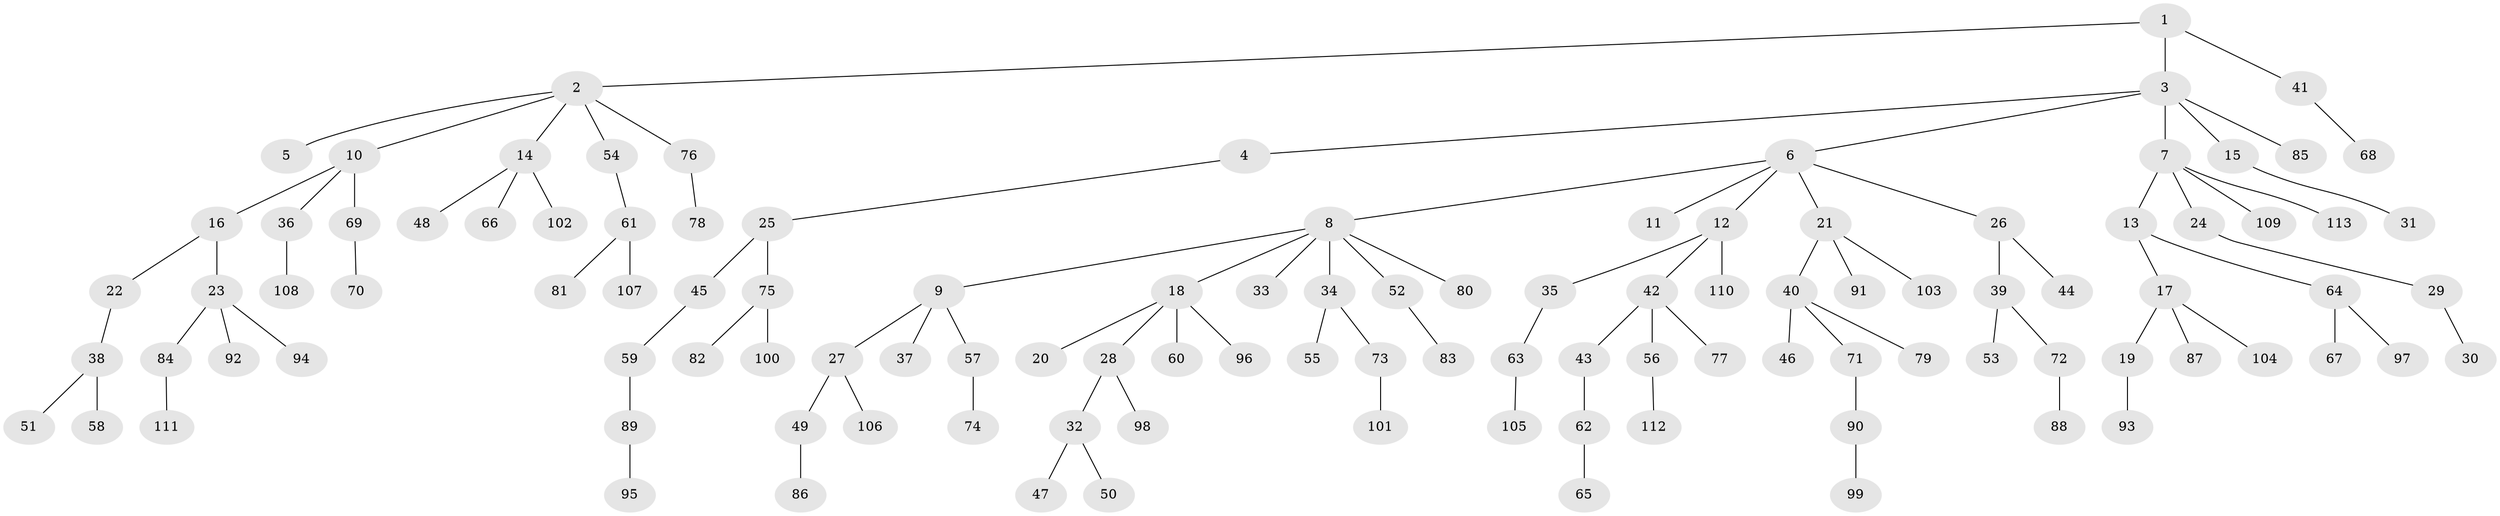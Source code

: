 // Generated by graph-tools (version 1.1) at 2025/36/03/09/25 02:36:42]
// undirected, 113 vertices, 112 edges
graph export_dot {
graph [start="1"]
  node [color=gray90,style=filled];
  1;
  2;
  3;
  4;
  5;
  6;
  7;
  8;
  9;
  10;
  11;
  12;
  13;
  14;
  15;
  16;
  17;
  18;
  19;
  20;
  21;
  22;
  23;
  24;
  25;
  26;
  27;
  28;
  29;
  30;
  31;
  32;
  33;
  34;
  35;
  36;
  37;
  38;
  39;
  40;
  41;
  42;
  43;
  44;
  45;
  46;
  47;
  48;
  49;
  50;
  51;
  52;
  53;
  54;
  55;
  56;
  57;
  58;
  59;
  60;
  61;
  62;
  63;
  64;
  65;
  66;
  67;
  68;
  69;
  70;
  71;
  72;
  73;
  74;
  75;
  76;
  77;
  78;
  79;
  80;
  81;
  82;
  83;
  84;
  85;
  86;
  87;
  88;
  89;
  90;
  91;
  92;
  93;
  94;
  95;
  96;
  97;
  98;
  99;
  100;
  101;
  102;
  103;
  104;
  105;
  106;
  107;
  108;
  109;
  110;
  111;
  112;
  113;
  1 -- 2;
  1 -- 3;
  1 -- 41;
  2 -- 5;
  2 -- 10;
  2 -- 14;
  2 -- 54;
  2 -- 76;
  3 -- 4;
  3 -- 6;
  3 -- 7;
  3 -- 15;
  3 -- 85;
  4 -- 25;
  6 -- 8;
  6 -- 11;
  6 -- 12;
  6 -- 21;
  6 -- 26;
  7 -- 13;
  7 -- 24;
  7 -- 109;
  7 -- 113;
  8 -- 9;
  8 -- 18;
  8 -- 33;
  8 -- 34;
  8 -- 52;
  8 -- 80;
  9 -- 27;
  9 -- 37;
  9 -- 57;
  10 -- 16;
  10 -- 36;
  10 -- 69;
  12 -- 35;
  12 -- 42;
  12 -- 110;
  13 -- 17;
  13 -- 64;
  14 -- 48;
  14 -- 66;
  14 -- 102;
  15 -- 31;
  16 -- 22;
  16 -- 23;
  17 -- 19;
  17 -- 87;
  17 -- 104;
  18 -- 20;
  18 -- 28;
  18 -- 60;
  18 -- 96;
  19 -- 93;
  21 -- 40;
  21 -- 91;
  21 -- 103;
  22 -- 38;
  23 -- 84;
  23 -- 92;
  23 -- 94;
  24 -- 29;
  25 -- 45;
  25 -- 75;
  26 -- 39;
  26 -- 44;
  27 -- 49;
  27 -- 106;
  28 -- 32;
  28 -- 98;
  29 -- 30;
  32 -- 47;
  32 -- 50;
  34 -- 55;
  34 -- 73;
  35 -- 63;
  36 -- 108;
  38 -- 51;
  38 -- 58;
  39 -- 53;
  39 -- 72;
  40 -- 46;
  40 -- 71;
  40 -- 79;
  41 -- 68;
  42 -- 43;
  42 -- 56;
  42 -- 77;
  43 -- 62;
  45 -- 59;
  49 -- 86;
  52 -- 83;
  54 -- 61;
  56 -- 112;
  57 -- 74;
  59 -- 89;
  61 -- 81;
  61 -- 107;
  62 -- 65;
  63 -- 105;
  64 -- 67;
  64 -- 97;
  69 -- 70;
  71 -- 90;
  72 -- 88;
  73 -- 101;
  75 -- 82;
  75 -- 100;
  76 -- 78;
  84 -- 111;
  89 -- 95;
  90 -- 99;
}
